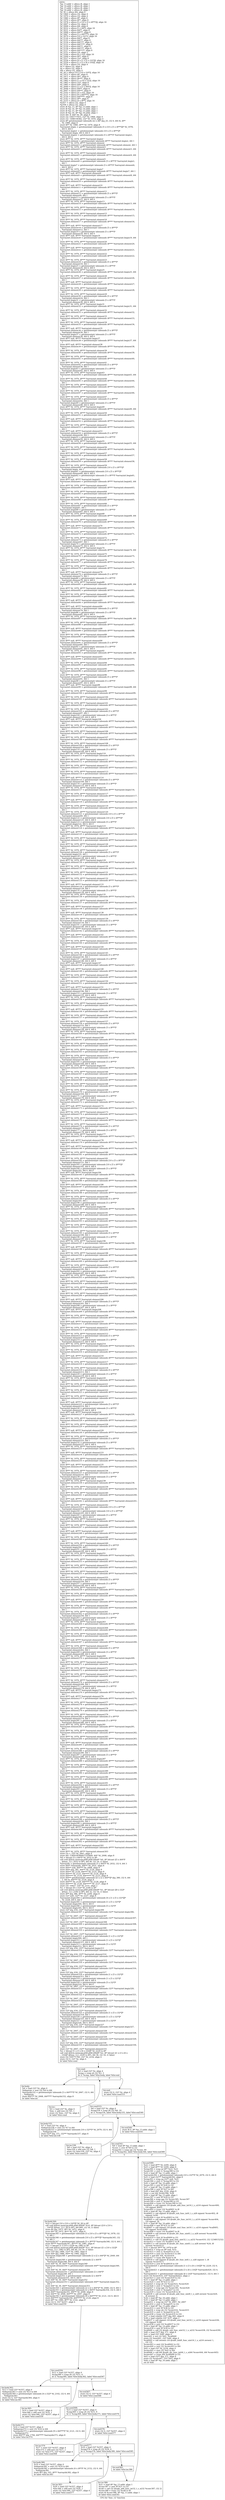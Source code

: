 digraph "CFG for 'func_12' function" {
	label="CFG for 'func_12' function";

	Node0xb3df048 [shape=record,label="{entry:\l  %p_13.addr = alloca i8, align 1\l  %p_14.addr = alloca i8, align 1\l  %p_15.addr = alloca i8, align 1\l  %p_16.addr = alloca i8, align 1\l  %l_30 = alloca i64, align 8\l  %l_1969 = alloca i32, align 4\l  %l_1970 = alloca i32, align 4\l  %l_1980 = alloca i8*, align 8\l  %l_1979 = alloca i8**, align 8\l  %l_1978 = alloca [5 x [10 x [5 x i8***]]], align 16\l  %l_2007 = alloca i32, align 4\l  %l_2008 = alloca i64, align 8\l  %l_2032 = alloca [5 x i64*], align 16\l  %l_2031 = alloca i64**, align 8\l  %l_2068 = alloca i64***, align 8\l  %l_2067 = alloca [3 x i64****], align 16\l  %l_2079 = alloca [10 x i32**], align 16\l  %l_2126 = alloca i64**, align 8\l  %l_2125 = alloca i64***, align 8\l  %l_2124 = alloca i64****, align 8\l  %l_2123 = alloca i64*****, align 8\l  %l_2129 = alloca i64***, align 8\l  %l_2128 = alloca i64****, align 8\l  %l_2127 = alloca i64*****, align 8\l  %l_2151 = alloca i16, align 2\l  %l_2184 = alloca [8 x i32], align 16\l  %l_2209 = alloca i8**, align 8\l  %l_2227 = alloca i32*, align 8\l  %l_2228 = alloca [4 x [1 x [5 x i32*]]], align 16\l  %l_2229 = alloca [1 x [3 x [6 x i16]]], align 16\l  %l_2234 = alloca i32, align 4\l  %i = alloca i32, align 4\l  %j = alloca i32, align 4\l  %k = alloca i32, align 4\l  %l_28 = alloca [10 x [10 x i16*]], align 16\l  %l_1972 = alloca i8*, align 8\l  %l_1971 = alloca i8**, align 8\l  %l_1981 = alloca i8****, align 8\l  %l_1982 = alloca [1 x [10 x i32]], align 16\l  %l_1983 = alloca i32*, align 8\l  %l_1985 = alloca i64*, align 8\l  %l_2049 = alloca [2 x [2 x i64*]], align 16\l  %l_2048 = alloca i64**, align 8\l  %l_2047 = alloca i64***, align 8\l  %l_2102 = alloca [4 x i32], align 16\l  %l_2121 = alloca [9 x i64****], align 16\l  %l_2120 = alloca i64*****, align 8\l  %l_2142 = alloca i8**, align 8\l  %l_2152 = alloca [4 x i8**], align 16\l  %i357 = alloca i32, align 4\l  %j358 = alloca i32, align 4\l  store i8 %p_13, i8* %p_13.addr, align 1\l  store i8 %p_14, i8* %p_14.addr, align 1\l  store i8 %p_15, i8* %p_15.addr, align 1\l  store i8 %p_16, i8* %p_16.addr, align 1\l  store i64 -4, i64* %l_30, align 8\l  store i32 1445777915, i32* %l_1969, align 4\l  store i32 -1498158382, i32* %l_1970, align 4\l  store i8* getelementptr inbounds ([2 x i8]* @g_25, i32 0, i64 0), i8**\l... %l_1980, align 8\l  store i8** %l_1980, i8*** %l_1979, align 8\l  %arrayinit.begin = getelementptr inbounds [5 x [10 x [5 x i8***]]]* %l_1978,\l... i64 0, i64 0\l  %arrayinit.begin1 = getelementptr inbounds [10 x [5 x i8***]]*\l... %arrayinit.begin, i64 0, i64 0\l  %arrayinit.begin2 = getelementptr inbounds [5 x i8***]* %arrayinit.begin1,\l... i64 0, i64 0\l  store i8*** %l_1979, i8**** %arrayinit.begin2\l  %arrayinit.element = getelementptr inbounds i8**** %arrayinit.begin2, i64 1\l  store i8*** %l_1979, i8**** %arrayinit.element\l  %arrayinit.element3 = getelementptr inbounds i8**** %arrayinit.element, i64 1\l  store i8*** %l_1979, i8**** %arrayinit.element3\l  %arrayinit.element4 = getelementptr inbounds i8**** %arrayinit.element3, i64\l... 1\l  store i8*** %l_1979, i8**** %arrayinit.element4\l  %arrayinit.element5 = getelementptr inbounds i8**** %arrayinit.element4, i64\l... 1\l  store i8*** %l_1979, i8**** %arrayinit.element5\l  %arrayinit.element6 = getelementptr inbounds [5 x i8***]* %arrayinit.begin1,\l... i64 1\l  %arrayinit.begin7 = getelementptr inbounds [5 x i8***]* %arrayinit.element6,\l... i64 0, i64 0\l  store i8*** %l_1979, i8**** %arrayinit.begin7\l  %arrayinit.element8 = getelementptr inbounds i8**** %arrayinit.begin7, i64 1\l  store i8*** null, i8**** %arrayinit.element8\l  %arrayinit.element9 = getelementptr inbounds i8**** %arrayinit.element8, i64\l... 1\l  store i8*** %l_1979, i8**** %arrayinit.element9\l  %arrayinit.element10 = getelementptr inbounds i8**** %arrayinit.element9,\l... i64 1\l  store i8*** null, i8**** %arrayinit.element10\l  %arrayinit.element11 = getelementptr inbounds i8**** %arrayinit.element10,\l... i64 1\l  store i8*** %l_1979, i8**** %arrayinit.element11\l  %arrayinit.element12 = getelementptr inbounds [5 x i8***]*\l... %arrayinit.element6, i64 1\l  %arrayinit.begin13 = getelementptr inbounds [5 x i8***]*\l... %arrayinit.element12, i64 0, i64 0\l  store i8*** %l_1979, i8**** %arrayinit.begin13\l  %arrayinit.element14 = getelementptr inbounds i8**** %arrayinit.begin13, i64\l... 1\l  store i8*** %l_1979, i8**** %arrayinit.element14\l  %arrayinit.element15 = getelementptr inbounds i8**** %arrayinit.element14,\l... i64 1\l  store i8*** %l_1979, i8**** %arrayinit.element15\l  %arrayinit.element16 = getelementptr inbounds i8**** %arrayinit.element15,\l... i64 1\l  store i8*** %l_1979, i8**** %arrayinit.element16\l  %arrayinit.element17 = getelementptr inbounds i8**** %arrayinit.element16,\l... i64 1\l  store i8*** null, i8**** %arrayinit.element17\l  %arrayinit.element18 = getelementptr inbounds [5 x i8***]*\l... %arrayinit.element12, i64 1\l  %arrayinit.begin19 = getelementptr inbounds [5 x i8***]*\l... %arrayinit.element18, i64 0, i64 0\l  store i8*** null, i8**** %arrayinit.begin19\l  %arrayinit.element20 = getelementptr inbounds i8**** %arrayinit.begin19, i64\l... 1\l  store i8*** %l_1979, i8**** %arrayinit.element20\l  %arrayinit.element21 = getelementptr inbounds i8**** %arrayinit.element20,\l... i64 1\l  store i8*** null, i8**** %arrayinit.element21\l  %arrayinit.element22 = getelementptr inbounds i8**** %arrayinit.element21,\l... i64 1\l  store i8*** %l_1979, i8**** %arrayinit.element22\l  %arrayinit.element23 = getelementptr inbounds i8**** %arrayinit.element22,\l... i64 1\l  store i8*** %l_1979, i8**** %arrayinit.element23\l  %arrayinit.element24 = getelementptr inbounds [5 x i8***]*\l... %arrayinit.element18, i64 1\l  %arrayinit.begin25 = getelementptr inbounds [5 x i8***]*\l... %arrayinit.element24, i64 0, i64 0\l  store i8*** %l_1979, i8**** %arrayinit.begin25\l  %arrayinit.element26 = getelementptr inbounds i8**** %arrayinit.begin25, i64\l... 1\l  store i8*** %l_1979, i8**** %arrayinit.element26\l  %arrayinit.element27 = getelementptr inbounds i8**** %arrayinit.element26,\l... i64 1\l  store i8*** null, i8**** %arrayinit.element27\l  %arrayinit.element28 = getelementptr inbounds i8**** %arrayinit.element27,\l... i64 1\l  store i8*** %l_1979, i8**** %arrayinit.element28\l  %arrayinit.element29 = getelementptr inbounds i8**** %arrayinit.element28,\l... i64 1\l  store i8*** %l_1979, i8**** %arrayinit.element29\l  %arrayinit.element30 = getelementptr inbounds [5 x i8***]*\l... %arrayinit.element24, i64 1\l  %arrayinit.begin31 = getelementptr inbounds [5 x i8***]*\l... %arrayinit.element30, i64 0, i64 0\l  store i8*** %l_1979, i8**** %arrayinit.begin31\l  %arrayinit.element32 = getelementptr inbounds i8**** %arrayinit.begin31, i64\l... 1\l  store i8*** %l_1979, i8**** %arrayinit.element32\l  %arrayinit.element33 = getelementptr inbounds i8**** %arrayinit.element32,\l... i64 1\l  store i8*** %l_1979, i8**** %arrayinit.element33\l  %arrayinit.element34 = getelementptr inbounds i8**** %arrayinit.element33,\l... i64 1\l  store i8*** %l_1979, i8**** %arrayinit.element34\l  %arrayinit.element35 = getelementptr inbounds i8**** %arrayinit.element34,\l... i64 1\l  store i8*** null, i8**** %arrayinit.element35\l  %arrayinit.element36 = getelementptr inbounds [5 x i8***]*\l... %arrayinit.element30, i64 1\l  %arrayinit.begin37 = getelementptr inbounds [5 x i8***]*\l... %arrayinit.element36, i64 0, i64 0\l  store i8*** null, i8**** %arrayinit.begin37\l  %arrayinit.element38 = getelementptr inbounds i8**** %arrayinit.begin37, i64\l... 1\l  store i8*** null, i8**** %arrayinit.element38\l  %arrayinit.element39 = getelementptr inbounds i8**** %arrayinit.element38,\l... i64 1\l  store i8*** %l_1979, i8**** %arrayinit.element39\l  %arrayinit.element40 = getelementptr inbounds i8**** %arrayinit.element39,\l... i64 1\l  store i8*** %l_1979, i8**** %arrayinit.element40\l  %arrayinit.element41 = getelementptr inbounds i8**** %arrayinit.element40,\l... i64 1\l  store i8*** %l_1979, i8**** %arrayinit.element41\l  %arrayinit.element42 = getelementptr inbounds [5 x i8***]*\l... %arrayinit.element36, i64 1\l  %arrayinit.begin43 = getelementptr inbounds [5 x i8***]*\l... %arrayinit.element42, i64 0, i64 0\l  store i8*** %l_1979, i8**** %arrayinit.begin43\l  %arrayinit.element44 = getelementptr inbounds i8**** %arrayinit.begin43, i64\l... 1\l  store i8*** %l_1979, i8**** %arrayinit.element44\l  %arrayinit.element45 = getelementptr inbounds i8**** %arrayinit.element44,\l... i64 1\l  store i8*** %l_1979, i8**** %arrayinit.element45\l  %arrayinit.element46 = getelementptr inbounds i8**** %arrayinit.element45,\l... i64 1\l  store i8*** %l_1979, i8**** %arrayinit.element46\l  %arrayinit.element47 = getelementptr inbounds i8**** %arrayinit.element46,\l... i64 1\l  store i8*** %l_1979, i8**** %arrayinit.element47\l  %arrayinit.element48 = getelementptr inbounds [5 x i8***]*\l... %arrayinit.element42, i64 1\l  %arrayinit.begin49 = getelementptr inbounds [5 x i8***]*\l... %arrayinit.element48, i64 0, i64 0\l  store i8*** %l_1979, i8**** %arrayinit.begin49\l  %arrayinit.element50 = getelementptr inbounds i8**** %arrayinit.begin49, i64\l... 1\l  store i8*** %l_1979, i8**** %arrayinit.element50\l  %arrayinit.element51 = getelementptr inbounds i8**** %arrayinit.element50,\l... i64 1\l  store i8*** null, i8**** %arrayinit.element51\l  %arrayinit.element52 = getelementptr inbounds i8**** %arrayinit.element51,\l... i64 1\l  store i8*** %l_1979, i8**** %arrayinit.element52\l  %arrayinit.element53 = getelementptr inbounds i8**** %arrayinit.element52,\l... i64 1\l  store i8*** null, i8**** %arrayinit.element53\l  %arrayinit.element54 = getelementptr inbounds [5 x i8***]*\l... %arrayinit.element48, i64 1\l  %arrayinit.begin55 = getelementptr inbounds [5 x i8***]*\l... %arrayinit.element54, i64 0, i64 0\l  store i8*** %l_1979, i8**** %arrayinit.begin55\l  %arrayinit.element56 = getelementptr inbounds i8**** %arrayinit.begin55, i64\l... 1\l  store i8*** %l_1979, i8**** %arrayinit.element56\l  %arrayinit.element57 = getelementptr inbounds i8**** %arrayinit.element56,\l... i64 1\l  store i8*** %l_1979, i8**** %arrayinit.element57\l  %arrayinit.element58 = getelementptr inbounds i8**** %arrayinit.element57,\l... i64 1\l  store i8*** %l_1979, i8**** %arrayinit.element58\l  %arrayinit.element59 = getelementptr inbounds i8**** %arrayinit.element58,\l... i64 1\l  store i8*** %l_1979, i8**** %arrayinit.element59\l  %arrayinit.element60 = getelementptr inbounds [10 x [5 x i8***]]*\l... %arrayinit.begin, i64 1\l  %arrayinit.begin61 = getelementptr inbounds [10 x [5 x i8***]]*\l... %arrayinit.element60, i64 0, i64 0\l  %arrayinit.begin62 = getelementptr inbounds [5 x i8***]* %arrayinit.begin61,\l... i64 0, i64 0\l  store i8*** null, i8**** %arrayinit.begin62\l  %arrayinit.element63 = getelementptr inbounds i8**** %arrayinit.begin62, i64\l... 1\l  store i8*** %l_1979, i8**** %arrayinit.element63\l  %arrayinit.element64 = getelementptr inbounds i8**** %arrayinit.element63,\l... i64 1\l  store i8*** %l_1979, i8**** %arrayinit.element64\l  %arrayinit.element65 = getelementptr inbounds i8**** %arrayinit.element64,\l... i64 1\l  store i8*** %l_1979, i8**** %arrayinit.element65\l  %arrayinit.element66 = getelementptr inbounds i8**** %arrayinit.element65,\l... i64 1\l  store i8*** %l_1979, i8**** %arrayinit.element66\l  %arrayinit.element67 = getelementptr inbounds [5 x i8***]*\l... %arrayinit.begin61, i64 1\l  %arrayinit.begin68 = getelementptr inbounds [5 x i8***]*\l... %arrayinit.element67, i64 0, i64 0\l  store i8*** %l_1979, i8**** %arrayinit.begin68\l  %arrayinit.element69 = getelementptr inbounds i8**** %arrayinit.begin68, i64\l... 1\l  store i8*** %l_1979, i8**** %arrayinit.element69\l  %arrayinit.element70 = getelementptr inbounds i8**** %arrayinit.element69,\l... i64 1\l  store i8*** null, i8**** %arrayinit.element70\l  %arrayinit.element71 = getelementptr inbounds i8**** %arrayinit.element70,\l... i64 1\l  store i8*** %l_1979, i8**** %arrayinit.element71\l  %arrayinit.element72 = getelementptr inbounds i8**** %arrayinit.element71,\l... i64 1\l  store i8*** %l_1979, i8**** %arrayinit.element72\l  %arrayinit.element73 = getelementptr inbounds [5 x i8***]*\l... %arrayinit.element67, i64 1\l  %arrayinit.begin74 = getelementptr inbounds [5 x i8***]*\l... %arrayinit.element73, i64 0, i64 0\l  store i8*** %l_1979, i8**** %arrayinit.begin74\l  %arrayinit.element75 = getelementptr inbounds i8**** %arrayinit.begin74, i64\l... 1\l  store i8*** %l_1979, i8**** %arrayinit.element75\l  %arrayinit.element76 = getelementptr inbounds i8**** %arrayinit.element75,\l... i64 1\l  store i8*** %l_1979, i8**** %arrayinit.element76\l  %arrayinit.element77 = getelementptr inbounds i8**** %arrayinit.element76,\l... i64 1\l  store i8*** %l_1979, i8**** %arrayinit.element77\l  %arrayinit.element78 = getelementptr inbounds i8**** %arrayinit.element77,\l... i64 1\l  store i8*** null, i8**** %arrayinit.element78\l  %arrayinit.element79 = getelementptr inbounds [5 x i8***]*\l... %arrayinit.element73, i64 1\l  %arrayinit.begin80 = getelementptr inbounds [5 x i8***]*\l... %arrayinit.element79, i64 0, i64 0\l  store i8*** %l_1979, i8**** %arrayinit.begin80\l  %arrayinit.element81 = getelementptr inbounds i8**** %arrayinit.begin80, i64\l... 1\l  store i8*** %l_1979, i8**** %arrayinit.element81\l  %arrayinit.element82 = getelementptr inbounds i8**** %arrayinit.element81,\l... i64 1\l  store i8*** %l_1979, i8**** %arrayinit.element82\l  %arrayinit.element83 = getelementptr inbounds i8**** %arrayinit.element82,\l... i64 1\l  store i8*** null, i8**** %arrayinit.element83\l  %arrayinit.element84 = getelementptr inbounds i8**** %arrayinit.element83,\l... i64 1\l  store i8*** null, i8**** %arrayinit.element84\l  %arrayinit.element85 = getelementptr inbounds [5 x i8***]*\l... %arrayinit.element79, i64 1\l  %arrayinit.begin86 = getelementptr inbounds [5 x i8***]*\l... %arrayinit.element85, i64 0, i64 0\l  store i8*** %l_1979, i8**** %arrayinit.begin86\l  %arrayinit.element87 = getelementptr inbounds i8**** %arrayinit.begin86, i64\l... 1\l  store i8*** %l_1979, i8**** %arrayinit.element87\l  %arrayinit.element88 = getelementptr inbounds i8**** %arrayinit.element87,\l... i64 1\l  store i8*** null, i8**** %arrayinit.element88\l  %arrayinit.element89 = getelementptr inbounds i8**** %arrayinit.element88,\l... i64 1\l  store i8*** %l_1979, i8**** %arrayinit.element89\l  %arrayinit.element90 = getelementptr inbounds i8**** %arrayinit.element89,\l... i64 1\l  store i8*** null, i8**** %arrayinit.element90\l  %arrayinit.element91 = getelementptr inbounds [5 x i8***]*\l... %arrayinit.element85, i64 1\l  %arrayinit.begin92 = getelementptr inbounds [5 x i8***]*\l... %arrayinit.element91, i64 0, i64 0\l  store i8*** %l_1979, i8**** %arrayinit.begin92\l  %arrayinit.element93 = getelementptr inbounds i8**** %arrayinit.begin92, i64\l... 1\l  store i8*** null, i8**** %arrayinit.element93\l  %arrayinit.element94 = getelementptr inbounds i8**** %arrayinit.element93,\l... i64 1\l  store i8*** %l_1979, i8**** %arrayinit.element94\l  %arrayinit.element95 = getelementptr inbounds i8**** %arrayinit.element94,\l... i64 1\l  store i8*** %l_1979, i8**** %arrayinit.element95\l  %arrayinit.element96 = getelementptr inbounds i8**** %arrayinit.element95,\l... i64 1\l  store i8*** %l_1979, i8**** %arrayinit.element96\l  %arrayinit.element97 = getelementptr inbounds [5 x i8***]*\l... %arrayinit.element91, i64 1\l  %arrayinit.begin98 = getelementptr inbounds [5 x i8***]*\l... %arrayinit.element97, i64 0, i64 0\l  store i8*** null, i8**** %arrayinit.begin98\l  %arrayinit.element99 = getelementptr inbounds i8**** %arrayinit.begin98, i64\l... 1\l  store i8*** %l_1979, i8**** %arrayinit.element99\l  %arrayinit.element100 = getelementptr inbounds i8**** %arrayinit.element99,\l... i64 1\l  store i8*** %l_1979, i8**** %arrayinit.element100\l  %arrayinit.element101 = getelementptr inbounds i8**** %arrayinit.element100,\l... i64 1\l  store i8*** %l_1979, i8**** %arrayinit.element101\l  %arrayinit.element102 = getelementptr inbounds i8**** %arrayinit.element101,\l... i64 1\l  store i8*** %l_1979, i8**** %arrayinit.element102\l  %arrayinit.element103 = getelementptr inbounds [5 x i8***]*\l... %arrayinit.element97, i64 1\l  %arrayinit.begin104 = getelementptr inbounds [5 x i8***]*\l... %arrayinit.element103, i64 0, i64 0\l  store i8*** null, i8**** %arrayinit.begin104\l  %arrayinit.element105 = getelementptr inbounds i8**** %arrayinit.begin104,\l... i64 1\l  store i8*** %l_1979, i8**** %arrayinit.element105\l  %arrayinit.element106 = getelementptr inbounds i8**** %arrayinit.element105,\l... i64 1\l  store i8*** %l_1979, i8**** %arrayinit.element106\l  %arrayinit.element107 = getelementptr inbounds i8**** %arrayinit.element106,\l... i64 1\l  store i8*** %l_1979, i8**** %arrayinit.element107\l  %arrayinit.element108 = getelementptr inbounds i8**** %arrayinit.element107,\l... i64 1\l  store i8*** %l_1979, i8**** %arrayinit.element108\l  %arrayinit.element109 = getelementptr inbounds [5 x i8***]*\l... %arrayinit.element103, i64 1\l  %arrayinit.begin110 = getelementptr inbounds [5 x i8***]*\l... %arrayinit.element109, i64 0, i64 0\l  store i8*** %l_1979, i8**** %arrayinit.begin110\l  %arrayinit.element111 = getelementptr inbounds i8**** %arrayinit.begin110,\l... i64 1\l  store i8*** %l_1979, i8**** %arrayinit.element111\l  %arrayinit.element112 = getelementptr inbounds i8**** %arrayinit.element111,\l... i64 1\l  store i8*** %l_1979, i8**** %arrayinit.element112\l  %arrayinit.element113 = getelementptr inbounds i8**** %arrayinit.element112,\l... i64 1\l  store i8*** %l_1979, i8**** %arrayinit.element113\l  %arrayinit.element114 = getelementptr inbounds i8**** %arrayinit.element113,\l... i64 1\l  store i8*** null, i8**** %arrayinit.element114\l  %arrayinit.element115 = getelementptr inbounds [5 x i8***]*\l... %arrayinit.element109, i64 1\l  %arrayinit.begin116 = getelementptr inbounds [5 x i8***]*\l... %arrayinit.element115, i64 0, i64 0\l  store i8*** %l_1979, i8**** %arrayinit.begin116\l  %arrayinit.element117 = getelementptr inbounds i8**** %arrayinit.begin116,\l... i64 1\l  store i8*** %l_1979, i8**** %arrayinit.element117\l  %arrayinit.element118 = getelementptr inbounds i8**** %arrayinit.element117,\l... i64 1\l  store i8*** null, i8**** %arrayinit.element118\l  %arrayinit.element119 = getelementptr inbounds i8**** %arrayinit.element118,\l... i64 1\l  store i8*** %l_1979, i8**** %arrayinit.element119\l  %arrayinit.element120 = getelementptr inbounds i8**** %arrayinit.element119,\l... i64 1\l  store i8*** %l_1979, i8**** %arrayinit.element120\l  %arrayinit.element121 = getelementptr inbounds [10 x [5 x i8***]]*\l... %arrayinit.element60, i64 1\l  %arrayinit.begin122 = getelementptr inbounds [10 x [5 x i8***]]*\l... %arrayinit.element121, i64 0, i64 0\l  %arrayinit.begin123 = getelementptr inbounds [5 x i8***]*\l... %arrayinit.begin122, i64 0, i64 0\l  store i8*** %l_1979, i8**** %arrayinit.begin123\l  %arrayinit.element124 = getelementptr inbounds i8**** %arrayinit.begin123,\l... i64 1\l  store i8*** null, i8**** %arrayinit.element124\l  %arrayinit.element125 = getelementptr inbounds i8**** %arrayinit.element124,\l... i64 1\l  store i8*** %l_1979, i8**** %arrayinit.element125\l  %arrayinit.element126 = getelementptr inbounds i8**** %arrayinit.element125,\l... i64 1\l  store i8*** %l_1979, i8**** %arrayinit.element126\l  %arrayinit.element127 = getelementptr inbounds i8**** %arrayinit.element126,\l... i64 1\l  store i8*** %l_1979, i8**** %arrayinit.element127\l  %arrayinit.element128 = getelementptr inbounds [5 x i8***]*\l... %arrayinit.begin122, i64 1\l  %arrayinit.begin129 = getelementptr inbounds [5 x i8***]*\l... %arrayinit.element128, i64 0, i64 0\l  store i8*** %l_1979, i8**** %arrayinit.begin129\l  %arrayinit.element130 = getelementptr inbounds i8**** %arrayinit.begin129,\l... i64 1\l  store i8*** %l_1979, i8**** %arrayinit.element130\l  %arrayinit.element131 = getelementptr inbounds i8**** %arrayinit.element130,\l... i64 1\l  store i8*** %l_1979, i8**** %arrayinit.element131\l  %arrayinit.element132 = getelementptr inbounds i8**** %arrayinit.element131,\l... i64 1\l  store i8*** %l_1979, i8**** %arrayinit.element132\l  %arrayinit.element133 = getelementptr inbounds i8**** %arrayinit.element132,\l... i64 1\l  store i8*** null, i8**** %arrayinit.element133\l  %arrayinit.element134 = getelementptr inbounds [5 x i8***]*\l... %arrayinit.element128, i64 1\l  %arrayinit.begin135 = getelementptr inbounds [5 x i8***]*\l... %arrayinit.element134, i64 0, i64 0\l  store i8*** %l_1979, i8**** %arrayinit.begin135\l  %arrayinit.element136 = getelementptr inbounds i8**** %arrayinit.begin135,\l... i64 1\l  store i8*** %l_1979, i8**** %arrayinit.element136\l  %arrayinit.element137 = getelementptr inbounds i8**** %arrayinit.element136,\l... i64 1\l  store i8*** null, i8**** %arrayinit.element137\l  %arrayinit.element138 = getelementptr inbounds i8**** %arrayinit.element137,\l... i64 1\l  store i8*** null, i8**** %arrayinit.element138\l  %arrayinit.element139 = getelementptr inbounds i8**** %arrayinit.element138,\l... i64 1\l  store i8*** %l_1979, i8**** %arrayinit.element139\l  %arrayinit.element140 = getelementptr inbounds [5 x i8***]*\l... %arrayinit.element134, i64 1\l  %arrayinit.begin141 = getelementptr inbounds [5 x i8***]*\l... %arrayinit.element140, i64 0, i64 0\l  store i8*** null, i8**** %arrayinit.begin141\l  %arrayinit.element142 = getelementptr inbounds i8**** %arrayinit.begin141,\l... i64 1\l  store i8*** null, i8**** %arrayinit.element142\l  %arrayinit.element143 = getelementptr inbounds i8**** %arrayinit.element142,\l... i64 1\l  store i8*** %l_1979, i8**** %arrayinit.element143\l  %arrayinit.element144 = getelementptr inbounds i8**** %arrayinit.element143,\l... i64 1\l  store i8*** null, i8**** %arrayinit.element144\l  %arrayinit.element145 = getelementptr inbounds i8**** %arrayinit.element144,\l... i64 1\l  store i8*** %l_1979, i8**** %arrayinit.element145\l  %arrayinit.element146 = getelementptr inbounds [5 x i8***]*\l... %arrayinit.element140, i64 1\l  %arrayinit.begin147 = getelementptr inbounds [5 x i8***]*\l... %arrayinit.element146, i64 0, i64 0\l  store i8*** null, i8**** %arrayinit.begin147\l  %arrayinit.element148 = getelementptr inbounds i8**** %arrayinit.begin147,\l... i64 1\l  store i8*** null, i8**** %arrayinit.element148\l  %arrayinit.element149 = getelementptr inbounds i8**** %arrayinit.element148,\l... i64 1\l  store i8*** %l_1979, i8**** %arrayinit.element149\l  %arrayinit.element150 = getelementptr inbounds i8**** %arrayinit.element149,\l... i64 1\l  store i8*** %l_1979, i8**** %arrayinit.element150\l  %arrayinit.element151 = getelementptr inbounds i8**** %arrayinit.element150,\l... i64 1\l  store i8*** null, i8**** %arrayinit.element151\l  %arrayinit.element152 = getelementptr inbounds [5 x i8***]*\l... %arrayinit.element146, i64 1\l  %arrayinit.begin153 = getelementptr inbounds [5 x i8***]*\l... %arrayinit.element152, i64 0, i64 0\l  store i8*** %l_1979, i8**** %arrayinit.begin153\l  %arrayinit.element154 = getelementptr inbounds i8**** %arrayinit.begin153,\l... i64 1\l  store i8*** %l_1979, i8**** %arrayinit.element154\l  %arrayinit.element155 = getelementptr inbounds i8**** %arrayinit.element154,\l... i64 1\l  store i8*** null, i8**** %arrayinit.element155\l  %arrayinit.element156 = getelementptr inbounds i8**** %arrayinit.element155,\l... i64 1\l  store i8*** %l_1979, i8**** %arrayinit.element156\l  %arrayinit.element157 = getelementptr inbounds i8**** %arrayinit.element156,\l... i64 1\l  store i8*** %l_1979, i8**** %arrayinit.element157\l  %arrayinit.element158 = getelementptr inbounds [5 x i8***]*\l... %arrayinit.element152, i64 1\l  %arrayinit.begin159 = getelementptr inbounds [5 x i8***]*\l... %arrayinit.element158, i64 0, i64 0\l  store i8*** %l_1979, i8**** %arrayinit.begin159\l  %arrayinit.element160 = getelementptr inbounds i8**** %arrayinit.begin159,\l... i64 1\l  store i8*** null, i8**** %arrayinit.element160\l  %arrayinit.element161 = getelementptr inbounds i8**** %arrayinit.element160,\l... i64 1\l  store i8*** %l_1979, i8**** %arrayinit.element161\l  %arrayinit.element162 = getelementptr inbounds i8**** %arrayinit.element161,\l... i64 1\l  store i8*** %l_1979, i8**** %arrayinit.element162\l  %arrayinit.element163 = getelementptr inbounds i8**** %arrayinit.element162,\l... i64 1\l  store i8*** %l_1979, i8**** %arrayinit.element163\l  %arrayinit.element164 = getelementptr inbounds [5 x i8***]*\l... %arrayinit.element158, i64 1\l  %arrayinit.begin165 = getelementptr inbounds [5 x i8***]*\l... %arrayinit.element164, i64 0, i64 0\l  store i8*** %l_1979, i8**** %arrayinit.begin165\l  %arrayinit.element166 = getelementptr inbounds i8**** %arrayinit.begin165,\l... i64 1\l  store i8*** %l_1979, i8**** %arrayinit.element166\l  %arrayinit.element167 = getelementptr inbounds i8**** %arrayinit.element166,\l... i64 1\l  store i8*** %l_1979, i8**** %arrayinit.element167\l  %arrayinit.element168 = getelementptr inbounds i8**** %arrayinit.element167,\l... i64 1\l  store i8*** %l_1979, i8**** %arrayinit.element168\l  %arrayinit.element169 = getelementptr inbounds i8**** %arrayinit.element168,\l... i64 1\l  store i8*** %l_1979, i8**** %arrayinit.element169\l  %arrayinit.element170 = getelementptr inbounds [5 x i8***]*\l... %arrayinit.element164, i64 1\l  %arrayinit.begin171 = getelementptr inbounds [5 x i8***]*\l... %arrayinit.element170, i64 0, i64 0\l  store i8*** %l_1979, i8**** %arrayinit.begin171\l  %arrayinit.element172 = getelementptr inbounds i8**** %arrayinit.begin171,\l... i64 1\l  store i8*** null, i8**** %arrayinit.element172\l  %arrayinit.element173 = getelementptr inbounds i8**** %arrayinit.element172,\l... i64 1\l  store i8*** %l_1979, i8**** %arrayinit.element173\l  %arrayinit.element174 = getelementptr inbounds i8**** %arrayinit.element173,\l... i64 1\l  store i8*** %l_1979, i8**** %arrayinit.element174\l  %arrayinit.element175 = getelementptr inbounds i8**** %arrayinit.element174,\l... i64 1\l  store i8*** %l_1979, i8**** %arrayinit.element175\l  %arrayinit.element176 = getelementptr inbounds [5 x i8***]*\l... %arrayinit.element170, i64 1\l  %arrayinit.begin177 = getelementptr inbounds [5 x i8***]*\l... %arrayinit.element176, i64 0, i64 0\l  store i8*** %l_1979, i8**** %arrayinit.begin177\l  %arrayinit.element178 = getelementptr inbounds i8**** %arrayinit.begin177,\l... i64 1\l  store i8*** null, i8**** %arrayinit.element178\l  %arrayinit.element179 = getelementptr inbounds i8**** %arrayinit.element178,\l... i64 1\l  store i8*** null, i8**** %arrayinit.element179\l  %arrayinit.element180 = getelementptr inbounds i8**** %arrayinit.element179,\l... i64 1\l  store i8*** %l_1979, i8**** %arrayinit.element180\l  %arrayinit.element181 = getelementptr inbounds i8**** %arrayinit.element180,\l... i64 1\l  store i8*** %l_1979, i8**** %arrayinit.element181\l  %arrayinit.element182 = getelementptr inbounds [10 x [5 x i8***]]*\l... %arrayinit.element121, i64 1\l  %arrayinit.begin183 = getelementptr inbounds [10 x [5 x i8***]]*\l... %arrayinit.element182, i64 0, i64 0\l  %arrayinit.begin184 = getelementptr inbounds [5 x i8***]*\l... %arrayinit.begin183, i64 0, i64 0\l  store i8*** null, i8**** %arrayinit.begin184\l  %arrayinit.element185 = getelementptr inbounds i8**** %arrayinit.begin184,\l... i64 1\l  store i8*** %l_1979, i8**** %arrayinit.element185\l  %arrayinit.element186 = getelementptr inbounds i8**** %arrayinit.element185,\l... i64 1\l  store i8*** null, i8**** %arrayinit.element186\l  %arrayinit.element187 = getelementptr inbounds i8**** %arrayinit.element186,\l... i64 1\l  store i8*** %l_1979, i8**** %arrayinit.element187\l  %arrayinit.element188 = getelementptr inbounds i8**** %arrayinit.element187,\l... i64 1\l  store i8*** %l_1979, i8**** %arrayinit.element188\l  %arrayinit.element189 = getelementptr inbounds [5 x i8***]*\l... %arrayinit.begin183, i64 1\l  %arrayinit.begin190 = getelementptr inbounds [5 x i8***]*\l... %arrayinit.element189, i64 0, i64 0\l  store i8*** %l_1979, i8**** %arrayinit.begin190\l  %arrayinit.element191 = getelementptr inbounds i8**** %arrayinit.begin190,\l... i64 1\l  store i8*** %l_1979, i8**** %arrayinit.element191\l  %arrayinit.element192 = getelementptr inbounds i8**** %arrayinit.element191,\l... i64 1\l  store i8*** %l_1979, i8**** %arrayinit.element192\l  %arrayinit.element193 = getelementptr inbounds i8**** %arrayinit.element192,\l... i64 1\l  store i8*** %l_1979, i8**** %arrayinit.element193\l  %arrayinit.element194 = getelementptr inbounds i8**** %arrayinit.element193,\l... i64 1\l  store i8*** %l_1979, i8**** %arrayinit.element194\l  %arrayinit.element195 = getelementptr inbounds [5 x i8***]*\l... %arrayinit.element189, i64 1\l  %arrayinit.begin196 = getelementptr inbounds [5 x i8***]*\l... %arrayinit.element195, i64 0, i64 0\l  store i8*** %l_1979, i8**** %arrayinit.begin196\l  %arrayinit.element197 = getelementptr inbounds i8**** %arrayinit.begin196,\l... i64 1\l  store i8*** null, i8**** %arrayinit.element197\l  %arrayinit.element198 = getelementptr inbounds i8**** %arrayinit.element197,\l... i64 1\l  store i8*** %l_1979, i8**** %arrayinit.element198\l  %arrayinit.element199 = getelementptr inbounds i8**** %arrayinit.element198,\l... i64 1\l  store i8*** null, i8**** %arrayinit.element199\l  %arrayinit.element200 = getelementptr inbounds i8**** %arrayinit.element199,\l... i64 1\l  store i8*** %l_1979, i8**** %arrayinit.element200\l  %arrayinit.element201 = getelementptr inbounds [5 x i8***]*\l... %arrayinit.element195, i64 1\l  %arrayinit.begin202 = getelementptr inbounds [5 x i8***]*\l... %arrayinit.element201, i64 0, i64 0\l  store i8*** %l_1979, i8**** %arrayinit.begin202\l  %arrayinit.element203 = getelementptr inbounds i8**** %arrayinit.begin202,\l... i64 1\l  store i8*** %l_1979, i8**** %arrayinit.element203\l  %arrayinit.element204 = getelementptr inbounds i8**** %arrayinit.element203,\l... i64 1\l  store i8*** %l_1979, i8**** %arrayinit.element204\l  %arrayinit.element205 = getelementptr inbounds i8**** %arrayinit.element204,\l... i64 1\l  store i8*** %l_1979, i8**** %arrayinit.element205\l  %arrayinit.element206 = getelementptr inbounds i8**** %arrayinit.element205,\l... i64 1\l  store i8*** null, i8**** %arrayinit.element206\l  %arrayinit.element207 = getelementptr inbounds [5 x i8***]*\l... %arrayinit.element201, i64 1\l  %arrayinit.begin208 = getelementptr inbounds [5 x i8***]*\l... %arrayinit.element207, i64 0, i64 0\l  store i8*** null, i8**** %arrayinit.begin208\l  %arrayinit.element209 = getelementptr inbounds i8**** %arrayinit.begin208,\l... i64 1\l  store i8*** %l_1979, i8**** %arrayinit.element209\l  %arrayinit.element210 = getelementptr inbounds i8**** %arrayinit.element209,\l... i64 1\l  store i8*** null, i8**** %arrayinit.element210\l  %arrayinit.element211 = getelementptr inbounds i8**** %arrayinit.element210,\l... i64 1\l  store i8*** %l_1979, i8**** %arrayinit.element211\l  %arrayinit.element212 = getelementptr inbounds i8**** %arrayinit.element211,\l... i64 1\l  store i8*** %l_1979, i8**** %arrayinit.element212\l  %arrayinit.element213 = getelementptr inbounds [5 x i8***]*\l... %arrayinit.element207, i64 1\l  %arrayinit.begin214 = getelementptr inbounds [5 x i8***]*\l... %arrayinit.element213, i64 0, i64 0\l  store i8*** %l_1979, i8**** %arrayinit.begin214\l  %arrayinit.element215 = getelementptr inbounds i8**** %arrayinit.begin214,\l... i64 1\l  store i8*** %l_1979, i8**** %arrayinit.element215\l  %arrayinit.element216 = getelementptr inbounds i8**** %arrayinit.element215,\l... i64 1\l  store i8*** null, i8**** %arrayinit.element216\l  %arrayinit.element217 = getelementptr inbounds i8**** %arrayinit.element216,\l... i64 1\l  store i8*** %l_1979, i8**** %arrayinit.element217\l  %arrayinit.element218 = getelementptr inbounds i8**** %arrayinit.element217,\l... i64 1\l  store i8*** %l_1979, i8**** %arrayinit.element218\l  %arrayinit.element219 = getelementptr inbounds [5 x i8***]*\l... %arrayinit.element213, i64 1\l  %arrayinit.begin220 = getelementptr inbounds [5 x i8***]*\l... %arrayinit.element219, i64 0, i64 0\l  store i8*** %l_1979, i8**** %arrayinit.begin220\l  %arrayinit.element221 = getelementptr inbounds i8**** %arrayinit.begin220,\l... i64 1\l  store i8*** %l_1979, i8**** %arrayinit.element221\l  %arrayinit.element222 = getelementptr inbounds i8**** %arrayinit.element221,\l... i64 1\l  store i8*** %l_1979, i8**** %arrayinit.element222\l  %arrayinit.element223 = getelementptr inbounds i8**** %arrayinit.element222,\l... i64 1\l  store i8*** %l_1979, i8**** %arrayinit.element223\l  %arrayinit.element224 = getelementptr inbounds i8**** %arrayinit.element223,\l... i64 1\l  store i8*** null, i8**** %arrayinit.element224\l  %arrayinit.element225 = getelementptr inbounds [5 x i8***]*\l... %arrayinit.element219, i64 1\l  %arrayinit.begin226 = getelementptr inbounds [5 x i8***]*\l... %arrayinit.element225, i64 0, i64 0\l  store i8*** null, i8**** %arrayinit.begin226\l  %arrayinit.element227 = getelementptr inbounds i8**** %arrayinit.begin226,\l... i64 1\l  store i8*** %l_1979, i8**** %arrayinit.element227\l  %arrayinit.element228 = getelementptr inbounds i8**** %arrayinit.element227,\l... i64 1\l  store i8*** %l_1979, i8**** %arrayinit.element228\l  %arrayinit.element229 = getelementptr inbounds i8**** %arrayinit.element228,\l... i64 1\l  store i8*** null, i8**** %arrayinit.element229\l  %arrayinit.element230 = getelementptr inbounds i8**** %arrayinit.element229,\l... i64 1\l  store i8*** %l_1979, i8**** %arrayinit.element230\l  %arrayinit.element231 = getelementptr inbounds [5 x i8***]*\l... %arrayinit.element225, i64 1\l  %arrayinit.begin232 = getelementptr inbounds [5 x i8***]*\l... %arrayinit.element231, i64 0, i64 0\l  store i8*** %l_1979, i8**** %arrayinit.begin232\l  %arrayinit.element233 = getelementptr inbounds i8**** %arrayinit.begin232,\l... i64 1\l  store i8*** null, i8**** %arrayinit.element233\l  %arrayinit.element234 = getelementptr inbounds i8**** %arrayinit.element233,\l... i64 1\l  store i8*** %l_1979, i8**** %arrayinit.element234\l  %arrayinit.element235 = getelementptr inbounds i8**** %arrayinit.element234,\l... i64 1\l  store i8*** null, i8**** %arrayinit.element235\l  %arrayinit.element236 = getelementptr inbounds i8**** %arrayinit.element235,\l... i64 1\l  store i8*** %l_1979, i8**** %arrayinit.element236\l  %arrayinit.element237 = getelementptr inbounds [5 x i8***]*\l... %arrayinit.element231, i64 1\l  %arrayinit.begin238 = getelementptr inbounds [5 x i8***]*\l... %arrayinit.element237, i64 0, i64 0\l  store i8*** %l_1979, i8**** %arrayinit.begin238\l  %arrayinit.element239 = getelementptr inbounds i8**** %arrayinit.begin238,\l... i64 1\l  store i8*** %l_1979, i8**** %arrayinit.element239\l  %arrayinit.element240 = getelementptr inbounds i8**** %arrayinit.element239,\l... i64 1\l  store i8*** %l_1979, i8**** %arrayinit.element240\l  %arrayinit.element241 = getelementptr inbounds i8**** %arrayinit.element240,\l... i64 1\l  store i8*** null, i8**** %arrayinit.element241\l  %arrayinit.element242 = getelementptr inbounds i8**** %arrayinit.element241,\l... i64 1\l  store i8*** %l_1979, i8**** %arrayinit.element242\l  %arrayinit.element243 = getelementptr inbounds [10 x [5 x i8***]]*\l... %arrayinit.element182, i64 1\l  %arrayinit.begin244 = getelementptr inbounds [10 x [5 x i8***]]*\l... %arrayinit.element243, i64 0, i64 0\l  %arrayinit.begin245 = getelementptr inbounds [5 x i8***]*\l... %arrayinit.begin244, i64 0, i64 0\l  store i8*** %l_1979, i8**** %arrayinit.begin245\l  %arrayinit.element246 = getelementptr inbounds i8**** %arrayinit.begin245,\l... i64 1\l  store i8*** %l_1979, i8**** %arrayinit.element246\l  %arrayinit.element247 = getelementptr inbounds i8**** %arrayinit.element246,\l... i64 1\l  store i8*** null, i8**** %arrayinit.element247\l  %arrayinit.element248 = getelementptr inbounds i8**** %arrayinit.element247,\l... i64 1\l  store i8*** %l_1979, i8**** %arrayinit.element248\l  %arrayinit.element249 = getelementptr inbounds i8**** %arrayinit.element248,\l... i64 1\l  store i8*** %l_1979, i8**** %arrayinit.element249\l  %arrayinit.element250 = getelementptr inbounds [5 x i8***]*\l... %arrayinit.begin244, i64 1\l  %arrayinit.begin251 = getelementptr inbounds [5 x i8***]*\l... %arrayinit.element250, i64 0, i64 0\l  store i8*** %l_1979, i8**** %arrayinit.begin251\l  %arrayinit.element252 = getelementptr inbounds i8**** %arrayinit.begin251,\l... i64 1\l  store i8*** %l_1979, i8**** %arrayinit.element252\l  %arrayinit.element253 = getelementptr inbounds i8**** %arrayinit.element252,\l... i64 1\l  store i8*** %l_1979, i8**** %arrayinit.element253\l  %arrayinit.element254 = getelementptr inbounds i8**** %arrayinit.element253,\l... i64 1\l  store i8*** %l_1979, i8**** %arrayinit.element254\l  %arrayinit.element255 = getelementptr inbounds i8**** %arrayinit.element254,\l... i64 1\l  store i8*** %l_1979, i8**** %arrayinit.element255\l  %arrayinit.element256 = getelementptr inbounds [5 x i8***]*\l... %arrayinit.element250, i64 1\l  %arrayinit.begin257 = getelementptr inbounds [5 x i8***]*\l... %arrayinit.element256, i64 0, i64 0\l  store i8*** %l_1979, i8**** %arrayinit.begin257\l  %arrayinit.element258 = getelementptr inbounds i8**** %arrayinit.begin257,\l... i64 1\l  store i8*** %l_1979, i8**** %arrayinit.element258\l  %arrayinit.element259 = getelementptr inbounds i8**** %arrayinit.element258,\l... i64 1\l  store i8*** null, i8**** %arrayinit.element259\l  %arrayinit.element260 = getelementptr inbounds i8**** %arrayinit.element259,\l... i64 1\l  store i8*** %l_1979, i8**** %arrayinit.element260\l  %arrayinit.element261 = getelementptr inbounds i8**** %arrayinit.element260,\l... i64 1\l  store i8*** %l_1979, i8**** %arrayinit.element261\l  %arrayinit.element262 = getelementptr inbounds [5 x i8***]*\l... %arrayinit.element256, i64 1\l  %arrayinit.begin263 = getelementptr inbounds [5 x i8***]*\l... %arrayinit.element262, i64 0, i64 0\l  store i8*** %l_1979, i8**** %arrayinit.begin263\l  %arrayinit.element264 = getelementptr inbounds i8**** %arrayinit.begin263,\l... i64 1\l  store i8*** %l_1979, i8**** %arrayinit.element264\l  %arrayinit.element265 = getelementptr inbounds i8**** %arrayinit.element264,\l... i64 1\l  store i8*** %l_1979, i8**** %arrayinit.element265\l  %arrayinit.element266 = getelementptr inbounds i8**** %arrayinit.element265,\l... i64 1\l  store i8*** null, i8**** %arrayinit.element266\l  %arrayinit.element267 = getelementptr inbounds i8**** %arrayinit.element266,\l... i64 1\l  store i8*** %l_1979, i8**** %arrayinit.element267\l  %arrayinit.element268 = getelementptr inbounds [5 x i8***]*\l... %arrayinit.element262, i64 1\l  %arrayinit.begin269 = getelementptr inbounds [5 x i8***]*\l... %arrayinit.element268, i64 0, i64 0\l  store i8*** %l_1979, i8**** %arrayinit.begin269\l  %arrayinit.element270 = getelementptr inbounds i8**** %arrayinit.begin269,\l... i64 1\l  store i8*** %l_1979, i8**** %arrayinit.element270\l  %arrayinit.element271 = getelementptr inbounds i8**** %arrayinit.element270,\l... i64 1\l  store i8*** %l_1979, i8**** %arrayinit.element271\l  %arrayinit.element272 = getelementptr inbounds i8**** %arrayinit.element271,\l... i64 1\l  store i8*** %l_1979, i8**** %arrayinit.element272\l  %arrayinit.element273 = getelementptr inbounds i8**** %arrayinit.element272,\l... i64 1\l  store i8*** %l_1979, i8**** %arrayinit.element273\l  %arrayinit.element274 = getelementptr inbounds [5 x i8***]*\l... %arrayinit.element268, i64 1\l  %arrayinit.begin275 = getelementptr inbounds [5 x i8***]*\l... %arrayinit.element274, i64 0, i64 0\l  store i8*** null, i8**** %arrayinit.begin275\l  %arrayinit.element276 = getelementptr inbounds i8**** %arrayinit.begin275,\l... i64 1\l  store i8*** null, i8**** %arrayinit.element276\l  %arrayinit.element277 = getelementptr inbounds i8**** %arrayinit.element276,\l... i64 1\l  store i8*** %l_1979, i8**** %arrayinit.element277\l  %arrayinit.element278 = getelementptr inbounds i8**** %arrayinit.element277,\l... i64 1\l  store i8*** %l_1979, i8**** %arrayinit.element278\l  %arrayinit.element279 = getelementptr inbounds i8**** %arrayinit.element278,\l... i64 1\l  store i8*** %l_1979, i8**** %arrayinit.element279\l  %arrayinit.element280 = getelementptr inbounds [5 x i8***]*\l... %arrayinit.element274, i64 1\l  %arrayinit.begin281 = getelementptr inbounds [5 x i8***]*\l... %arrayinit.element280, i64 0, i64 0\l  store i8*** %l_1979, i8**** %arrayinit.begin281\l  %arrayinit.element282 = getelementptr inbounds i8**** %arrayinit.begin281,\l... i64 1\l  store i8*** %l_1979, i8**** %arrayinit.element282\l  %arrayinit.element283 = getelementptr inbounds i8**** %arrayinit.element282,\l... i64 1\l  store i8*** %l_1979, i8**** %arrayinit.element283\l  %arrayinit.element284 = getelementptr inbounds i8**** %arrayinit.element283,\l... i64 1\l  store i8*** null, i8**** %arrayinit.element284\l  %arrayinit.element285 = getelementptr inbounds i8**** %arrayinit.element284,\l... i64 1\l  store i8*** %l_1979, i8**** %arrayinit.element285\l  %arrayinit.element286 = getelementptr inbounds [5 x i8***]*\l... %arrayinit.element280, i64 1\l  %arrayinit.begin287 = getelementptr inbounds [5 x i8***]*\l... %arrayinit.element286, i64 0, i64 0\l  store i8*** %l_1979, i8**** %arrayinit.begin287\l  %arrayinit.element288 = getelementptr inbounds i8**** %arrayinit.begin287,\l... i64 1\l  store i8*** %l_1979, i8**** %arrayinit.element288\l  %arrayinit.element289 = getelementptr inbounds i8**** %arrayinit.element288,\l... i64 1\l  store i8*** %l_1979, i8**** %arrayinit.element289\l  %arrayinit.element290 = getelementptr inbounds i8**** %arrayinit.element289,\l... i64 1\l  store i8*** %l_1979, i8**** %arrayinit.element290\l  %arrayinit.element291 = getelementptr inbounds i8**** %arrayinit.element290,\l... i64 1\l  store i8*** %l_1979, i8**** %arrayinit.element291\l  %arrayinit.element292 = getelementptr inbounds [5 x i8***]*\l... %arrayinit.element286, i64 1\l  %arrayinit.begin293 = getelementptr inbounds [5 x i8***]*\l... %arrayinit.element292, i64 0, i64 0\l  store i8*** %l_1979, i8**** %arrayinit.begin293\l  %arrayinit.element294 = getelementptr inbounds i8**** %arrayinit.begin293,\l... i64 1\l  store i8*** %l_1979, i8**** %arrayinit.element294\l  %arrayinit.element295 = getelementptr inbounds i8**** %arrayinit.element294,\l... i64 1\l  store i8*** %l_1979, i8**** %arrayinit.element295\l  %arrayinit.element296 = getelementptr inbounds i8**** %arrayinit.element295,\l... i64 1\l  store i8*** %l_1979, i8**** %arrayinit.element296\l  %arrayinit.element297 = getelementptr inbounds i8**** %arrayinit.element296,\l... i64 1\l  store i8*** %l_1979, i8**** %arrayinit.element297\l  %arrayinit.element298 = getelementptr inbounds [5 x i8***]*\l... %arrayinit.element292, i64 1\l  %arrayinit.begin299 = getelementptr inbounds [5 x i8***]*\l... %arrayinit.element298, i64 0, i64 0\l  store i8*** null, i8**** %arrayinit.begin299\l  %arrayinit.element300 = getelementptr inbounds i8**** %arrayinit.begin299,\l... i64 1\l  store i8*** %l_1979, i8**** %arrayinit.element300\l  %arrayinit.element301 = getelementptr inbounds i8**** %arrayinit.element300,\l... i64 1\l  store i8*** %l_1979, i8**** %arrayinit.element301\l  %arrayinit.element302 = getelementptr inbounds i8**** %arrayinit.element301,\l... i64 1\l  store i8*** null, i8**** %arrayinit.element302\l  %arrayinit.element303 = getelementptr inbounds i8**** %arrayinit.element302,\l... i64 1\l  store i8*** %l_1979, i8**** %arrayinit.element303\l  store i32 1, i32* %l_2007, align 4\l  store i64 -1369558366857103609, i64* %l_2008, align 8\l  %0 = bitcast [5 x i64*]* %l_2032 to i8*\l  call void @llvm.memcpy.p0i8.p0i8.i64(i8* %0, i8* bitcast ([5 x i64*]*\l... @func_12.l_2032 to i8*), i64 40, i32 16, i1 false)\l  %arrayidx = getelementptr inbounds [5 x i64*]* %l_2032, i32 0, i64 3\l  store i64** %arrayidx, i64*** %l_2031, align 8\l  store i64*** null, i64**** %l_2068, align 8\l  store i64** @g_381, i64*** %l_2126, align 8\l  store i64*** %l_2126, i64**** %l_2125, align 8\l  store i64**** %l_2125, i64***** %l_2124, align 8\l  store i64***** %l_2124, i64****** %l_2123, align 8\l  store i64*** getelementptr inbounds ([3 x [2 x i64**]]* @g_380, i32 0, i64\l... 2, i64 0), i64**** %l_2129, align 8\l  store i64**** %l_2129, i64***** %l_2128, align 8\l  store i64***** %l_2128, i64****** %l_2127, align 8\l  store i16 -10027, i16* %l_2151, align 2\l  %1 = bitcast [8 x i32]* %l_2184 to i8*\l  call void @llvm.memcpy.p0i8.p0i8.i64(i8* %1, i8* bitcast ([8 x i32]*\l... @func_12.l_2184 to i8*), i64 32, i32 16, i1 false)\l  store i8** @g_386, i8*** %l_2209, align 8\l  store i32* null, i32** %l_2227, align 8\l  %arrayinit.begin304 = getelementptr inbounds [4 x [1 x [5 x i32*]]]*\l... %l_2228, i64 0, i64 0\l  %arrayinit.begin305 = getelementptr inbounds [1 x [5 x i32*]]*\l... %arrayinit.begin304, i64 0, i64 0\l  %arrayinit.begin306 = getelementptr inbounds [5 x i32*]*\l... %arrayinit.begin305, i64 0, i64 0\l  store i32* @g_634, i32** %arrayinit.begin306\l  %arrayinit.element307 = getelementptr inbounds i32** %arrayinit.begin306,\l... i64 1\l  store i32* %l_2007, i32** %arrayinit.element307\l  %arrayinit.element308 = getelementptr inbounds i32** %arrayinit.element307,\l... i64 1\l  store i32* %l_2007, i32** %arrayinit.element308\l  %arrayinit.element309 = getelementptr inbounds i32** %arrayinit.element308,\l... i64 1\l  store i32* @g_634, i32** %arrayinit.element309\l  %arrayinit.element310 = getelementptr inbounds i32** %arrayinit.element309,\l... i64 1\l  store i32* %l_2007, i32** %arrayinit.element310\l  %arrayinit.element311 = getelementptr inbounds [1 x [5 x i32*]]*\l... %arrayinit.begin304, i64 1\l  %arrayinit.begin312 = getelementptr inbounds [1 x [5 x i32*]]*\l... %arrayinit.element311, i64 0, i64 0\l  %arrayinit.begin313 = getelementptr inbounds [5 x i32*]*\l... %arrayinit.begin312, i64 0, i64 0\l  store i32* @g_634, i32** %arrayinit.begin313\l  %arrayinit.element314 = getelementptr inbounds i32** %arrayinit.begin313,\l... i64 1\l  store i32* @g_634, i32** %arrayinit.element314\l  %arrayinit.element315 = getelementptr inbounds i32** %arrayinit.element314,\l... i64 1\l  store i32* %l_2007, i32** %arrayinit.element315\l  %arrayinit.element316 = getelementptr inbounds i32** %arrayinit.element315,\l... i64 1\l  store i32* @g_634, i32** %arrayinit.element316\l  %arrayinit.element317 = getelementptr inbounds i32** %arrayinit.element316,\l... i64 1\l  store i32* @g_634, i32** %arrayinit.element317\l  %arrayinit.element318 = getelementptr inbounds [1 x [5 x i32*]]*\l... %arrayinit.element311, i64 1\l  %arrayinit.begin319 = getelementptr inbounds [1 x [5 x i32*]]*\l... %arrayinit.element318, i64 0, i64 0\l  %arrayinit.begin320 = getelementptr inbounds [5 x i32*]*\l... %arrayinit.begin319, i64 0, i64 0\l  store i32* %l_2007, i32** %arrayinit.begin320\l  %arrayinit.element321 = getelementptr inbounds i32** %arrayinit.begin320,\l... i64 1\l  store i32* @g_634, i32** %arrayinit.element321\l  %arrayinit.element322 = getelementptr inbounds i32** %arrayinit.element321,\l... i64 1\l  store i32* %l_2007, i32** %arrayinit.element322\l  %arrayinit.element323 = getelementptr inbounds i32** %arrayinit.element322,\l... i64 1\l  store i32* %l_2007, i32** %arrayinit.element323\l  %arrayinit.element324 = getelementptr inbounds i32** %arrayinit.element323,\l... i64 1\l  store i32* @g_634, i32** %arrayinit.element324\l  %arrayinit.element325 = getelementptr inbounds [1 x [5 x i32*]]*\l... %arrayinit.element318, i64 1\l  %arrayinit.begin326 = getelementptr inbounds [1 x [5 x i32*]]*\l... %arrayinit.element325, i64 0, i64 0\l  %arrayinit.begin327 = getelementptr inbounds [5 x i32*]*\l... %arrayinit.begin326, i64 0, i64 0\l  store i32* @g_634, i32** %arrayinit.begin327\l  %arrayinit.element328 = getelementptr inbounds i32** %arrayinit.begin327,\l... i64 1\l  store i32* %l_2007, i32** %arrayinit.element328\l  %arrayinit.element329 = getelementptr inbounds i32** %arrayinit.element328,\l... i64 1\l  store i32* %l_2007, i32** %arrayinit.element329\l  %arrayinit.element330 = getelementptr inbounds i32** %arrayinit.element329,\l... i64 1\l  store i32* @g_634, i32** %arrayinit.element330\l  %arrayinit.element331 = getelementptr inbounds i32** %arrayinit.element330,\l... i64 1\l  store i32* %l_2007, i32** %arrayinit.element331\l  %2 = bitcast [1 x [3 x [6 x i16]]]* %l_2229 to i8*\l  call void @llvm.memcpy.p0i8.p0i8.i64(i8* %2, i8* bitcast ([1 x [3 x [6 x\l... i16]]]* @func_12.l_2229 to i8*), i64 36, i32 16, i1 false)\l  store i32 559771782, i32* %l_2234, align 4\l  store i32 0, i32* %i, align 4\l  br label %for.cond\l}"];
	Node0xb3df048 -> Node0xb3df078;
	Node0xb3df078 [shape=record,label="{for.cond:                                         \l  %3 = load i32* %i, align 4\l  %cmp = icmp slt i32 %3, 3\l  br i1 %cmp, label %for.body, label %for.end\l|{<s0>T|<s1>F}}"];
	Node0xb3df078:s0 -> Node0xb3df0a8;
	Node0xb3df078:s1 -> Node0xb3df108;
	Node0xb3df0a8 [shape=record,label="{for.body:                                         \l  %4 = load i32* %i, align 4\l  %idxprom = sext i32 %4 to i64\l  %arrayidx332 = getelementptr inbounds [3 x i64****]* %l_2067, i32 0, i64\l... %idxprom\l  store i64**** %l_2068, i64***** %arrayidx332, align 8\l  br label %for.inc\l}"];
	Node0xb3df0a8 -> Node0xb3df0d8;
	Node0xb3df0d8 [shape=record,label="{for.inc:                                          \l  %5 = load i32* %i, align 4\l  %inc = add nsw i32 %5, 1\l  store i32 %inc, i32* %i, align 4\l  br label %for.cond\l}"];
	Node0xb3df0d8 -> Node0xb3df078;
	Node0xb3df108 [shape=record,label="{for.end:                                          \l  store i32 0, i32* %i, align 4\l  br label %for.cond333\l}"];
	Node0xb3df108 -> Node0xb3df138;
	Node0xb3df138 [shape=record,label="{for.cond333:                                      \l  %6 = load i32* %i, align 4\l  %cmp334 = icmp slt i32 %6, 10\l  br i1 %cmp334, label %for.body335, label %for.end340\l|{<s0>T|<s1>F}}"];
	Node0xb3df138:s0 -> Node0xb3df168;
	Node0xb3df138:s1 -> Node0xb3df1c8;
	Node0xb3df168 [shape=record,label="{for.body335:                                      \l  %7 = load i32* %i, align 4\l  %idxprom336 = sext i32 %7 to i64\l  %arrayidx337 = getelementptr inbounds [10 x i32**]* %l_2079, i32 0, i64\l... %idxprom336\l  store i32** @g_371, i32*** %arrayidx337, align 8\l  br label %for.inc338\l}"];
	Node0xb3df168 -> Node0xb3df198;
	Node0xb3df198 [shape=record,label="{for.inc338:                                       \l  %8 = load i32* %i, align 4\l  %inc339 = add nsw i32 %8, 1\l  store i32 %inc339, i32* %i, align 4\l  br label %for.cond333\l}"];
	Node0xb3df198 -> Node0xb3df138;
	Node0xb3df1c8 [shape=record,label="{for.end340:                                       \l  store i8 0, i8* %p_13.addr, align 1\l  br label %for.cond341\l}"];
	Node0xb3df1c8 -> Node0xb3df1f8;
	Node0xb3df1f8 [shape=record,label="{for.cond341:                                      \l  %9 = load i8* %p_13.addr, align 1\l  %conv = zext i8 %9 to i32\l  %cmp342 = icmp sgt i32 %conv, 49\l  br i1 %cmp342, label %for.body344, label %for.end389\l|{<s0>T|<s1>F}}"];
	Node0xb3df1f8:s0 -> Node0xb3df228;
	Node0xb3df1f8:s1 -> Node0xb3df4c8;
	Node0xb3df228 [shape=record,label="{for.body344:                                      \l  %10 = bitcast [10 x [10 x i16*]]* %l_28 to i8*\l  call void @llvm.memcpy.p0i8.p0i8.i64(i8* %10, i8* bitcast ([10 x [10 x\l... i16*]]* @func_12.l_28 to i8*), i64 800, i32 16, i1 false)\l  store i8* @g_1973, i8** %l_1972, align 8\l  store i8** %l_1972, i8*** %l_1971, align 8\l  %arrayidx345 = getelementptr inbounds [5 x [10 x [5 x i8***]]]* %l_1978, i32\l... 0, i64 1\l  %arrayidx346 = getelementptr inbounds [10 x [5 x i8***]]* %arrayidx345, i32\l... 0, i64 3\l  %arrayidx347 = getelementptr inbounds [5 x i8***]* %arrayidx346, i32 0, i64 2\l  store i8**** %arrayidx347, i8***** %l_1981, align 8\l  %11 = bitcast [1 x [10 x i32]]* %l_1982 to i8*\l  call void @llvm.memcpy.p0i8.p0i8.i64(i8* %11, i8* bitcast ([1 x [10 x i32]]*\l... @func_12.l_1982 to i8*), i64 40, i32 16, i1 false)\l  store i32* @g_1984, i32** %l_1983, align 8\l  store i64* @g_1986, i64** %l_1985, align 8\l  %arrayinit.begin348 = getelementptr inbounds [2 x [2 x i64*]]* %l_2049, i64\l... 0, i64 0\l  %arrayinit.begin349 = getelementptr inbounds [2 x i64*]*\l... %arrayinit.begin348, i64 0, i64 0\l  store i64* %l_30, i64** %arrayinit.begin349\l  %arrayinit.element350 = getelementptr inbounds i64** %arrayinit.begin349,\l... i64 1\l  store i64* %l_30, i64** %arrayinit.element350\l  %arrayinit.element351 = getelementptr inbounds [2 x i64*]*\l... %arrayinit.begin348, i64 1\l  %arrayinit.begin352 = getelementptr inbounds [2 x i64*]*\l... %arrayinit.element351, i64 0, i64 0\l  store i64* %l_30, i64** %arrayinit.begin352\l  %arrayinit.element353 = getelementptr inbounds i64** %arrayinit.begin352,\l... i64 1\l  store i64* %l_30, i64** %arrayinit.element353\l  %arrayidx354 = getelementptr inbounds [2 x [2 x i64*]]* %l_2049, i32 0, i64 1\l  %arrayidx355 = getelementptr inbounds [2 x i64*]* %arrayidx354, i32 0, i64 1\l  store i64** %arrayidx355, i64*** %l_2048, align 8\l  store i64*** %l_2048, i64**** %l_2047, align 8\l  %arrayidx356 = getelementptr inbounds [9 x i64****]* %l_2121, i32 0, i64 8\l  store i64***** %arrayidx356, i64****** %l_2120, align 8\l  store i8** %l_1980, i8*** %l_2142, align 8\l  store i32 0, i32* %i357, align 4\l  br label %for.cond359\l}"];
	Node0xb3df228 -> Node0xb3df258;
	Node0xb3df258 [shape=record,label="{for.cond359:                                      \l  %12 = load i32* %i357, align 4\l  %cmp360 = icmp slt i32 %12, 4\l  br i1 %cmp360, label %for.body362, label %for.end367\l|{<s0>T|<s1>F}}"];
	Node0xb3df258:s0 -> Node0xb3df288;
	Node0xb3df258:s1 -> Node0xb3df2e8;
	Node0xb3df288 [shape=record,label="{for.body362:                                      \l  %13 = load i32* %i357, align 4\l  %idxprom363 = sext i32 %13 to i64\l  %arrayidx364 = getelementptr inbounds [4 x i32]* %l_2102, i32 0, i64\l... %idxprom363\l  store i32 4, i32* %arrayidx364, align 4\l  br label %for.inc365\l}"];
	Node0xb3df288 -> Node0xb3df2b8;
	Node0xb3df2b8 [shape=record,label="{for.inc365:                                       \l  %14 = load i32* %i357, align 4\l  %inc366 = add nsw i32 %14, 1\l  store i32 %inc366, i32* %i357, align 4\l  br label %for.cond359\l}"];
	Node0xb3df2b8 -> Node0xb3df258;
	Node0xb3df2e8 [shape=record,label="{for.end367:                                       \l  store i32 0, i32* %i357, align 4\l  br label %for.cond368\l}"];
	Node0xb3df2e8 -> Node0xb3df318;
	Node0xb3df318 [shape=record,label="{for.cond368:                                      \l  %15 = load i32* %i357, align 4\l  %cmp369 = icmp slt i32 %15, 9\l  br i1 %cmp369, label %for.body371, label %for.end376\l|{<s0>T|<s1>F}}"];
	Node0xb3df318:s0 -> Node0xb3df348;
	Node0xb3df318:s1 -> Node0xb3df3a8;
	Node0xb3df348 [shape=record,label="{for.body371:                                      \l  %16 = load i32* %i357, align 4\l  %idxprom372 = sext i32 %16 to i64\l  %arrayidx373 = getelementptr inbounds [9 x i64****]* %l_2121, i32 0, i64\l... %idxprom372\l  store i64**** @g_1794, i64***** %arrayidx373, align 8\l  br label %for.inc374\l}"];
	Node0xb3df348 -> Node0xb3df378;
	Node0xb3df378 [shape=record,label="{for.inc374:                                       \l  %17 = load i32* %i357, align 4\l  %inc375 = add nsw i32 %17, 1\l  store i32 %inc375, i32* %i357, align 4\l  br label %for.cond368\l}"];
	Node0xb3df378 -> Node0xb3df318;
	Node0xb3df3a8 [shape=record,label="{for.end376:                                       \l  store i32 0, i32* %i357, align 4\l  br label %for.cond377\l}"];
	Node0xb3df3a8 -> Node0xb3df3d8;
	Node0xb3df3d8 [shape=record,label="{for.cond377:                                      \l  %18 = load i32* %i357, align 4\l  %cmp378 = icmp slt i32 %18, 4\l  br i1 %cmp378, label %for.body380, label %for.end385\l|{<s0>T|<s1>F}}"];
	Node0xb3df3d8:s0 -> Node0xb3df408;
	Node0xb3df3d8:s1 -> Node0xb3df468;
	Node0xb3df408 [shape=record,label="{for.body380:                                      \l  %19 = load i32* %i357, align 4\l  %idxprom381 = sext i32 %19 to i64\l  %arrayidx382 = getelementptr inbounds [4 x i8**]* %l_2152, i32 0, i64\l... %idxprom381\l  store i8** @g_193, i8*** %arrayidx382, align 8\l  br label %for.inc383\l}"];
	Node0xb3df408 -> Node0xb3df438;
	Node0xb3df438 [shape=record,label="{for.inc383:                                       \l  %20 = load i32* %i357, align 4\l  %inc384 = add nsw i32 %20, 1\l  store i32 %inc384, i32* %i357, align 4\l  br label %for.cond377\l}"];
	Node0xb3df438 -> Node0xb3df3d8;
	Node0xb3df468 [shape=record,label="{for.end385:                                       \l  br label %for.inc386\l}"];
	Node0xb3df468 -> Node0xb3df498;
	Node0xb3df498 [shape=record,label="{for.inc386:                                       \l  %21 = load i8* %p_13.addr, align 1\l  %conv387 = zext i8 %21 to i32\l  %call = call i32 @safe_add_func_int32_t_s_s(i32 %conv387, i32 2)\l  %conv388 = trunc i32 %call to i8\l  store i8 %conv388, i8* %p_13.addr, align 1\l  br label %for.cond341\l}"];
	Node0xb3df498 -> Node0xb3df1f8;
	Node0xb3df4c8 [shape=record,label="{for.end389:                                       \l  %22 = load i8*** %l_2209, align 8\l  %23 = load i8*** %l_2209, align 8\l  %cmp390 = icmp ne i8** %22, %23\l  %conv391 = zext i1 %cmp390 to i32\l  %24 = load i8* %p_13.addr, align 1\l  %arrayidx392 = getelementptr inbounds [10 x i32**]* %l_2079, i32 0, i64 8\l  %25 = load i32*** %arrayidx392, align 8\l  %cmp393 = icmp eq i32** null, %25\l  %conv394 = zext i1 %cmp393 to i32\l  %26 = load i8* %p_16.addr, align 1\l  %conv395 = sext i8 %26 to i32\l  %27 = load i8* %p_15.addr, align 1\l  %conv396 = sext i8 %27 to i64\l  %28 = load i64* @g_2226, align 8\l  %xor = xor i64 %conv396, %28\l  %29 = load i8* %p_15.addr, align 1\l  %conv397 = sext i8 %29 to i32\l  %cmp398 = icmp sge i32 %conv395, %conv397\l  %conv399 = zext i1 %cmp398 to i32\l  %conv400 = trunc i32 %conv399 to i16\l  %call401 = call signext i16 @safe_add_func_int16_t_s_s(i16 signext %conv400,\l... i16 signext 4645)\l  %conv402 = trunc i16 %call401 to i8\l  %30 = load i8* %p_15.addr, align 1\l  %call403 = call signext i8 @safe_sub_func_int8_t_s_s(i8 signext %conv402, i8\l... signext %30)\l  %conv404 = sext i8 %call403 to i16\l  %call405 = call signext i16 @safe_div_func_int16_t_s_s(i16 signext %conv404,\l... i16 signext -9)\l  %31 = load i8* %p_16.addr, align 1\l  %conv406 = sext i8 %31 to i16\l  %call407 = call signext i16 @safe_mul_func_int16_t_s_s(i16 signext %call405,\l... i16 signext %conv406)\l  %conv408 = trunc i16 %call407 to i8\l  %call409 = call zeroext i8 @safe_div_func_uint8_t_u_u(i8 zeroext %conv408,\l... i8 zeroext -1)\l  %conv410 = zext i8 %call409 to i32\l  %call411 = call i32 @safe_mod_func_uint32_t_u_u(i32 %conv410, i32 1234815232)\l  %conv412 = trunc i32 %call411 to i8\l  %call413 = call zeroext i8 @safe_div_func_uint8_t_u_u(i8 zeroext %24, i8\l... zeroext %conv412)\l  %32 = bitcast i8*** %l_1979 to i8*\l  %cmp414 = icmp ne i8* null, %32\l  %conv415 = zext i1 %cmp414 to i32\l  %conv416 = sext i32 %conv415 to i64\l  %and = and i64 164, %conv416\l  %conv417 = trunc i64 %and to i8\l  %call418 = call signext i8 @safe_div_func_int8_t_s_s(i8 signext 1, i8\l... signext %conv417)\l  %conv419 = sext i8 %call418 to i16\l  %arrayidx420 = getelementptr inbounds [1 x [3 x [6 x i16]]]* %l_2229, i32 0,\l... i64 0\l  %arrayidx421 = getelementptr inbounds [3 x [6 x i16]]* %arrayidx420, i32 0,\l... i64 1\l  %arrayidx422 = getelementptr inbounds [6 x i16]* %arrayidx421, i32 0, i64 3\l  store i16 %conv419, i16* %arrayidx422, align 2\l  %conv423 = sext i16 %conv419 to i32\l  %33 = load i8* %p_13.addr, align 1\l  %conv424 = zext i8 %33 to i32\l  %cmp425 = icmp slt i32 %conv423, %conv424\l  %conv426 = zext i1 %cmp425 to i32\l  %cmp427 = icmp sge i32 %conv391, %conv426\l  %conv428 = zext i1 %cmp427 to i32\l  %conv429 = trunc i32 %conv428 to i8\l  %call430 = call zeroext i8 @safe_add_func_uint8_t_u_u(i8 zeroext %conv429,\l... i8 zeroext 3)\l  %34 = load i8* %p_16.addr, align 1\l  %35 = load i8* %p_13.addr, align 1\l  %cmp431 = icmp eq i32* %l_2007, %l_2007\l  %conv432 = zext i1 %cmp431 to i32\l  %36 = load i8* %p_15.addr, align 1\l  %conv433 = sext i8 %36 to i32\l  %cmp434 = icmp sle i32 %conv432, %conv433\l  %conv435 = zext i1 %cmp434 to i32\l  %conv436 = trunc i32 %conv435 to i16\l  %37 = load volatile i16** @g_845, align 8\l  %38 = load volatile i16* %37, align 2\l  %call437 = call signext i16 @safe_mul_func_int16_t_s_s(i16 signext %conv436,\l... i16 signext %38)\l  %conv438 = sext i16 %call437 to i32\l  %39 = load i8* %p_14.addr, align 1\l  %conv439 = sext i8 %39 to i32\l  %call440 = call i32 @safe_sub_func_uint32_t_u_u(i32 %conv438, i32 %conv439)\l  %40 = load i32** @g_371, align 8\l  %41 = load i32* %40, align 4\l  %xor441 = xor i32 %41, %call440\l  store i32 %xor441, i32* %40, align 4\l  %call442 = call zeroext i16 @safe_lshift_func_uint16_t_u_u(i16 zeroext 1,\l... i32 15)\l  %conv443 = zext i16 %call442 to i32\l  %conv444 = sext i32 %conv443 to i64\l  %42 = load i32* %l_2234, align 4\l  %conv445 = sext i32 %42 to i64\l  %call446 = call i64 @safe_div_func_int64_t_s_s(i64 %conv444, i64 %conv445)\l  %conv447 = trunc i64 %call446 to i32\l  %43 = load i32** @g_371, align 8\l  store i32 %conv447, i32* %43, align 4\l  %44 = load i8* %p_16.addr, align 1\l  ret i8 %44\l}"];
}
